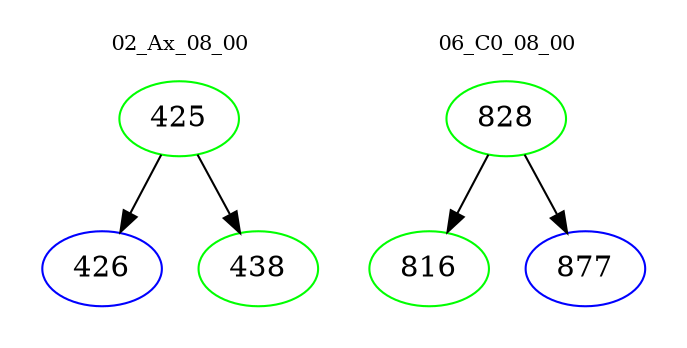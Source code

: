 digraph{
subgraph cluster_0 {
color = white
label = "02_Ax_08_00";
fontsize=10;
T0_425 [label="425", color="green"]
T0_425 -> T0_426 [color="black"]
T0_426 [label="426", color="blue"]
T0_425 -> T0_438 [color="black"]
T0_438 [label="438", color="green"]
}
subgraph cluster_1 {
color = white
label = "06_C0_08_00";
fontsize=10;
T1_828 [label="828", color="green"]
T1_828 -> T1_816 [color="black"]
T1_816 [label="816", color="green"]
T1_828 -> T1_877 [color="black"]
T1_877 [label="877", color="blue"]
}
}
